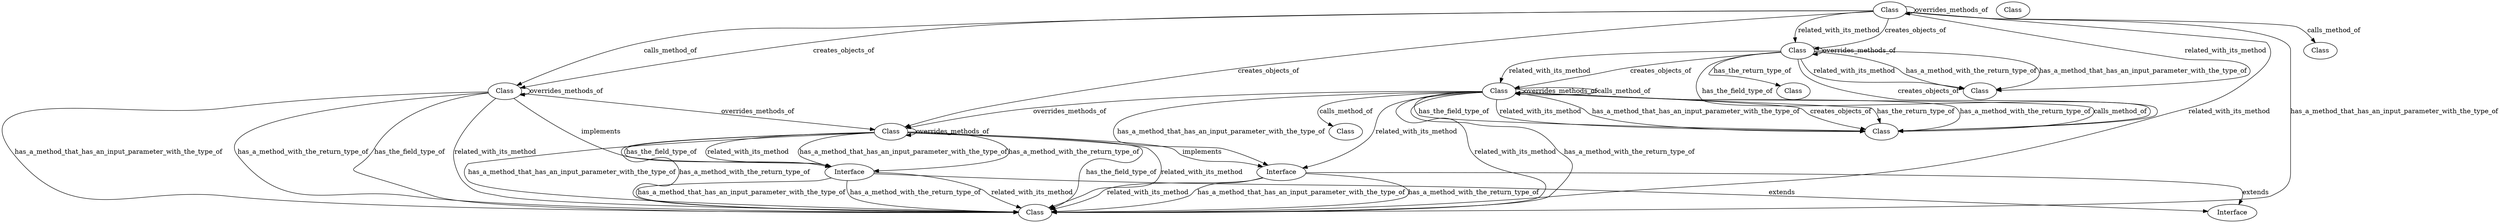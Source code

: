 // Subdue 5.2.2 graph in dot format

digraph SubdueGraph {
  1 [label="Interface",color=black,fontcolor=black];
  2 [label="Class",color=black,fontcolor=black];
  3 [label="Class",color=black,fontcolor=black];
  4 [label="Interface",color=black,fontcolor=black];
  5 [label="Class",color=black,fontcolor=black];
  6 [label="Class",color=black,fontcolor=black];
  7 [label="Class",color=black,fontcolor=black];
  8 [label="Interface",color=black,fontcolor=black];
  9 [label="Class",color=black,fontcolor=black];
  10 [label="Class",color=black,fontcolor=black];
  11 [label="Class",color=black,fontcolor=black];
  12 [label="Class",color=black,fontcolor=black];
  13 [label="Class",color=black,fontcolor=black];
  14 [label="Class",color=black,fontcolor=black];
  15 [label="Class",color=black,fontcolor=black];
  1 -> 8 [label="extends",color=black,fontcolor=black];
  3 -> 1 [label="implements",color=black,fontcolor=black];
  4 -> 8 [label="extends",color=black,fontcolor=black];
  5 -> 4 [label="implements",color=black,fontcolor=black];
  1 -> 9 [label="has_a_method_with_the_return_type_of",color=black,fontcolor=black];
  1 -> 9 [label="related_with_its_method",color=black,fontcolor=black];
  1 -> 9 [label="has_a_method_that_has_an_input_parameter_with_the_type_of",color=black,fontcolor=black];
  2 -> 2 [label="overrides_methods_of",color=black,fontcolor=black];
  2 -> 9 [label="related_with_its_method",color=black,fontcolor=black];
  2 -> 9 [label="has_a_method_that_has_an_input_parameter_with_the_type_of",color=black,fontcolor=black];
  2 -> 6 [label="related_with_its_method",color=black,fontcolor=black];
  2 -> 6 [label="creates_objects_of",color=black,fontcolor=black];
  2 -> 3 [label="creates_objects_of",color=black,fontcolor=black];
  2 -> 5 [label="creates_objects_of",color=black,fontcolor=black];
  2 -> 11 [label="related_with_its_method",color=black,fontcolor=black];
  2 -> 12 [label="calls_method_of",color=black,fontcolor=black];
  2 -> 5 [label="calls_method_of",color=black,fontcolor=black];
  3 -> 9 [label="has_the_field_type_of",color=black,fontcolor=black];
  3 -> 4 [label="has_the_field_type_of",color=black,fontcolor=black];
  3 -> 9 [label="related_with_its_method",color=black,fontcolor=black];
  3 -> 9 [label="has_a_method_that_has_an_input_parameter_with_the_type_of",color=black,fontcolor=black];
  3 -> 4 [label="related_with_its_method",color=black,fontcolor=black];
  3 -> 4 [label="has_a_method_that_has_an_input_parameter_with_the_type_of",color=black,fontcolor=black];
  3 -> 9 [label="has_a_method_with_the_return_type_of",color=black,fontcolor=black];
  3 -> 3 [label="overrides_methods_of",color=black,fontcolor=black];
  3 -> 4 [label="has_a_method_with_the_return_type_of",color=black,fontcolor=black];
  4 -> 9 [label="has_a_method_with_the_return_type_of",color=black,fontcolor=black];
  4 -> 9 [label="related_with_its_method",color=black,fontcolor=black];
  4 -> 9 [label="has_a_method_that_has_an_input_parameter_with_the_type_of",color=black,fontcolor=black];
  5 -> 9 [label="has_the_field_type_of",color=black,fontcolor=black];
  5 -> 9 [label="related_with_its_method",color=black,fontcolor=black];
  5 -> 9 [label="has_a_method_that_has_an_input_parameter_with_the_type_of",color=black,fontcolor=black];
  5 -> 9 [label="has_a_method_with_the_return_type_of",color=black,fontcolor=black];
  5 -> 5 [label="overrides_methods_of",color=black,fontcolor=black];
  5 -> 3 [label="overrides_methods_of",color=black,fontcolor=black];
  6 -> 13 [label="has_the_field_type_of",color=black,fontcolor=black];
  6 -> 13 [label="creates_objects_of",color=black,fontcolor=black];
  6 -> 14 [label="has_the_return_type_of",color=black,fontcolor=black];
  6 -> 11 [label="related_with_its_method",color=black,fontcolor=black];
  6 -> 11 [label="has_a_method_with_the_return_type_of",color=black,fontcolor=black];
  6 -> 6 [label="overrides_methods_of",color=black,fontcolor=black];
  6 -> 7 [label="creates_objects_of",color=black,fontcolor=black];
  6 -> 11 [label="has_a_method_that_has_an_input_parameter_with_the_type_of",color=black,fontcolor=black];
  6 -> 7 [label="related_with_its_method",color=black,fontcolor=black];
  7 -> 13 [label="has_the_field_type_of",color=black,fontcolor=black];
  7 -> 13 [label="related_with_its_method",color=black,fontcolor=black];
  7 -> 13 [label="has_a_method_that_has_an_input_parameter_with_the_type_of",color=black,fontcolor=black];
  7 -> 7 [label="overrides_methods_of",color=black,fontcolor=black];
  7 -> 1 [label="related_with_its_method",color=black,fontcolor=black];
  7 -> 1 [label="has_a_method_that_has_an_input_parameter_with_the_type_of",color=black,fontcolor=black];
  7 -> 7 [label="calls_method_of",color=black,fontcolor=black];
  7 -> 15 [label="calls_method_of",color=black,fontcolor=black];
  7 -> 13 [label="creates_objects_of",color=black,fontcolor=black];
  7 -> 13 [label="has_the_return_type_of",color=black,fontcolor=black];
  7 -> 13 [label="has_a_method_with_the_return_type_of",color=black,fontcolor=black];
  7 -> 9 [label="related_with_its_method",color=black,fontcolor=black];
  7 -> 9 [label="has_a_method_with_the_return_type_of",color=black,fontcolor=black];
  7 -> 3 [label="overrides_methods_of",color=black,fontcolor=black];
  7 -> 13 [label="calls_method_of",color=black,fontcolor=black];
}
